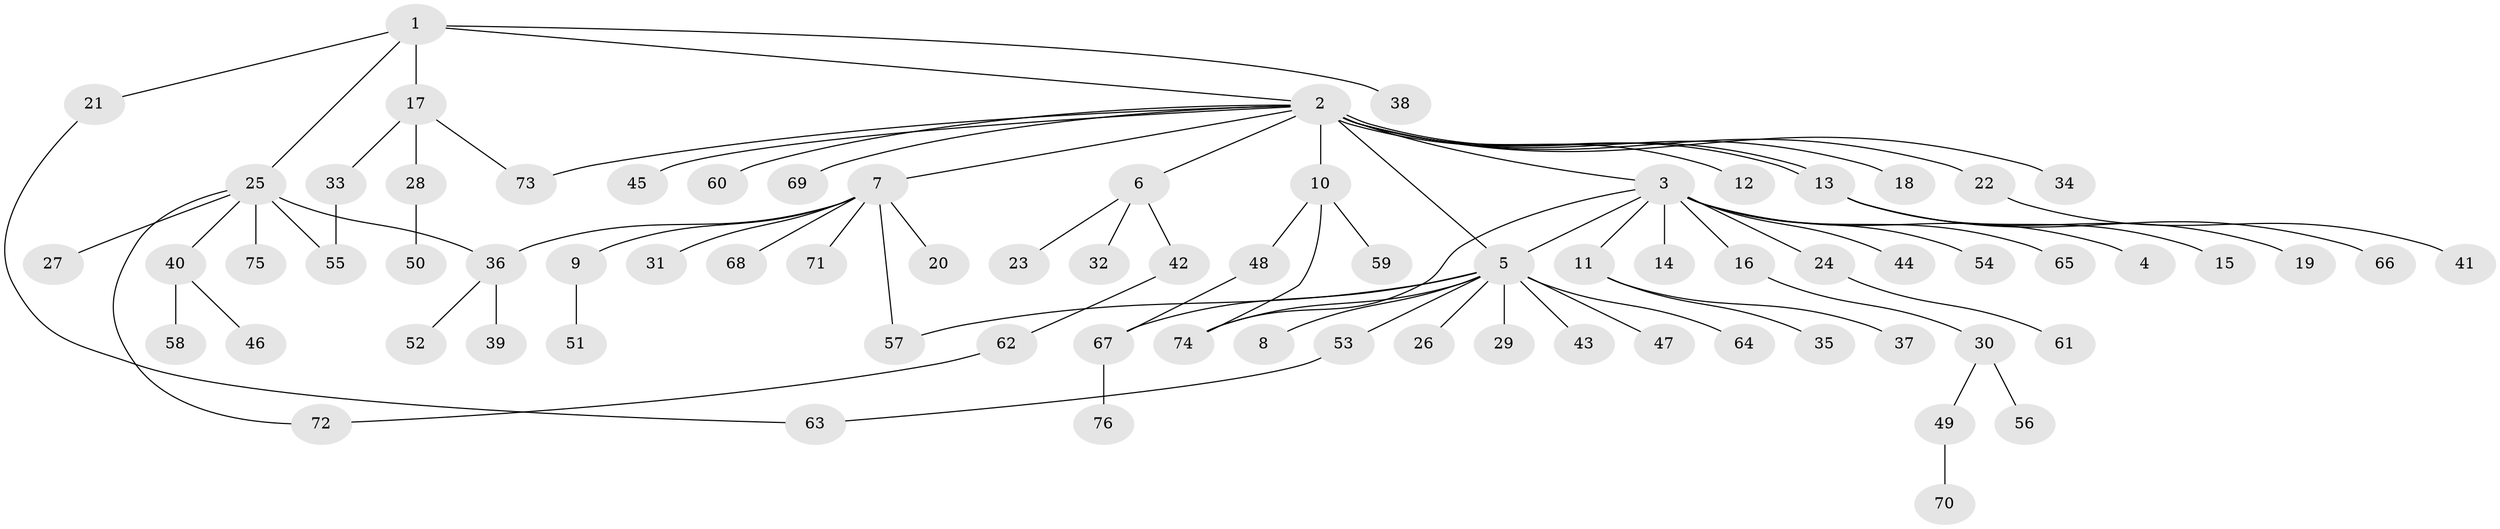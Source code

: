 // coarse degree distribution, {5: 0.017857142857142856, 15: 0.017857142857142856, 11: 0.03571428571428571, 1: 0.5892857142857143, 3: 0.10714285714285714, 7: 0.017857142857142856, 2: 0.16071428571428573, 4: 0.03571428571428571, 6: 0.017857142857142856}
// Generated by graph-tools (version 1.1) at 2025/41/03/06/25 10:41:50]
// undirected, 76 vertices, 86 edges
graph export_dot {
graph [start="1"]
  node [color=gray90,style=filled];
  1;
  2;
  3;
  4;
  5;
  6;
  7;
  8;
  9;
  10;
  11;
  12;
  13;
  14;
  15;
  16;
  17;
  18;
  19;
  20;
  21;
  22;
  23;
  24;
  25;
  26;
  27;
  28;
  29;
  30;
  31;
  32;
  33;
  34;
  35;
  36;
  37;
  38;
  39;
  40;
  41;
  42;
  43;
  44;
  45;
  46;
  47;
  48;
  49;
  50;
  51;
  52;
  53;
  54;
  55;
  56;
  57;
  58;
  59;
  60;
  61;
  62;
  63;
  64;
  65;
  66;
  67;
  68;
  69;
  70;
  71;
  72;
  73;
  74;
  75;
  76;
  1 -- 2;
  1 -- 17;
  1 -- 21;
  1 -- 25;
  1 -- 38;
  2 -- 3;
  2 -- 5;
  2 -- 6;
  2 -- 7;
  2 -- 10;
  2 -- 12;
  2 -- 13;
  2 -- 13;
  2 -- 18;
  2 -- 22;
  2 -- 34;
  2 -- 45;
  2 -- 60;
  2 -- 69;
  2 -- 73;
  3 -- 4;
  3 -- 5;
  3 -- 11;
  3 -- 14;
  3 -- 16;
  3 -- 24;
  3 -- 44;
  3 -- 54;
  3 -- 65;
  3 -- 74;
  5 -- 8;
  5 -- 26;
  5 -- 29;
  5 -- 43;
  5 -- 47;
  5 -- 53;
  5 -- 57;
  5 -- 64;
  5 -- 67;
  5 -- 74;
  6 -- 23;
  6 -- 32;
  6 -- 42;
  7 -- 9;
  7 -- 20;
  7 -- 31;
  7 -- 36;
  7 -- 57;
  7 -- 68;
  7 -- 71;
  9 -- 51;
  10 -- 48;
  10 -- 59;
  10 -- 74;
  11 -- 35;
  11 -- 37;
  13 -- 15;
  13 -- 19;
  13 -- 66;
  16 -- 30;
  17 -- 28;
  17 -- 33;
  17 -- 73;
  21 -- 63;
  22 -- 41;
  24 -- 61;
  25 -- 27;
  25 -- 36;
  25 -- 40;
  25 -- 55;
  25 -- 72;
  25 -- 75;
  28 -- 50;
  30 -- 49;
  30 -- 56;
  33 -- 55;
  36 -- 39;
  36 -- 52;
  40 -- 46;
  40 -- 58;
  42 -- 62;
  48 -- 67;
  49 -- 70;
  53 -- 63;
  62 -- 72;
  67 -- 76;
}
